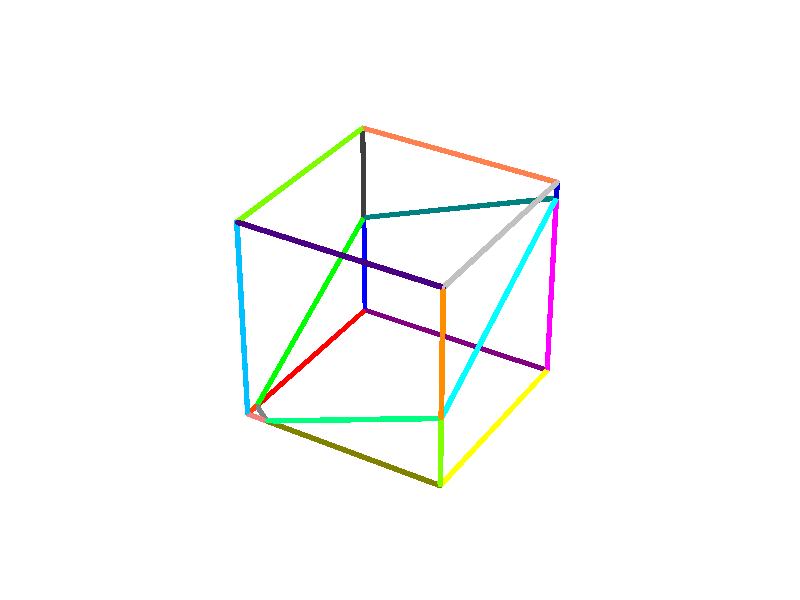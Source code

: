 #version 3.7;
#include "shapes.inc"
background {color rgb<1.000000,1.000000,1.000000>}
camera {
perspective
right x*image_width/image_height
location <3.962000, 4.827000, -5.270000>
look_at <0.500000, 0.500000, 0.500000>
angle 25.000000
sky <0.000000, 1.000000, 0.000000>
}
light_source { <3.962000, 4.827000, -5.270000> rgb<1.000000, 1.000000, 1.000000> shadowless}

global_settings { assumed_gamma 2.2 }
union {

#declare edge1 =
  texture { pigment { rgbt <1.000000,0.000000,0.000000,0.000000> } finish {ambient 0.600000 diffuse 0.600000 reflection 0.000000} }
    cylinder {<                 0,                 1,                 0>,
              <                -0,    0.072876995892,                -0>,
              0.0118902753116875
    texture { edge1 }
  }
    sphere {<                 0,                 1,                 0>,
              0.0118902753116875
    texture { edge1 }
  }
    sphere {<                -0,    0.072876995892,                -0>,
              0.0118902753116875
    texture { edge1 }
  }
#declare edge2 =
  texture { pigment { rgbt <0.000000,1.000000,0.000000,0.000000> } finish {ambient 0.600000 diffuse 0.600000 reflection 0.000000} }
    cylinder {<                -0,    0.072876995892,                -0>,
              <                -0,                 1,    0.523792986818>,
              0.0118902753116875
    texture { edge2 }
  }
    sphere {<                -0,    0.072876995892,                -0>,
              0.0118902753116875
    texture { edge2 }
  }
    sphere {<                -0,                 1,    0.523792986818>,
              0.0118902753116875
    texture { edge2 }
  }
#declare edge3 =
  texture { pigment { rgbt <0.000000,0.000000,1.000000,0.000000> } finish {ambient 0.600000 diffuse 0.600000 reflection 0.000000} }
    cylinder {<                -0,                 1,    0.523792986818>,
              <                 0,                 1,                 0>,
              0.0118902753116875
    texture { edge3 }
  }
    sphere {<                -0,                 1,    0.523792986818>,
              0.0118902753116875
    texture { edge3 }
  }
    sphere {<                 0,                 1,                 0>,
              0.0118902753116875
    texture { edge3 }
  }
#declare edge4 =
  texture { pigment { rgbt <1.000000,1.000000,0.000000,0.000000> } finish {ambient 0.600000 diffuse 0.600000 reflection 0.000000} }
    cylinder {<                 1,                 0,                 0>,
              <                 1,                 1,                 0>,
              0.0118902753116875
    texture { edge4 }
  }
    sphere {<                 1,                 0,                 0>,
              0.0118902753116875
    texture { edge4 }
  }
    sphere {<                 1,                 1,                 0>,
              0.0118902753116875
    texture { edge4 }
  }
#declare edge5 =
  texture { pigment { rgbt <1.000000,0.000000,1.000000,0.000000> } finish {ambient 0.600000 diffuse 0.600000 reflection 0.000000} }
    cylinder {<                 1,                 1,                 0>,
              <                 1,                 1,    0.921109989703>,
              0.0118902753116875
    texture { edge5 }
  }
    sphere {<                 1,                 1,                 0>,
              0.0118902753116875
    texture { edge5 }
  }
    sphere {<                 1,                 1,    0.921109989703>,
              0.0118902753116875
    texture { edge5 }
  }
#declare edge6 =
  texture { pigment { rgbt <0.000000,1.000000,1.000000,0.000000> } finish {ambient 0.600000 diffuse 0.600000 reflection 0.000000} }
    cylinder {<                 1,                 1,    0.921109989703>,
              <                 1,                -0,    0.356143977106>,
              0.0118902753116875
    texture { edge6 }
  }
    sphere {<                 1,                 1,    0.921109989703>,
              0.0118902753116875
    texture { edge6 }
  }
    sphere {<                 1,                -0,    0.356143977106>,
              0.0118902753116875
    texture { edge6 }
  }
#declare edge7 =
  texture { pigment { rgbt <0.498039,1.000000,0.000000,0.000000> } finish {ambient 0.600000 diffuse 0.600000 reflection 0.000000} }
    cylinder {<                 1,                -0,    0.356143977106>,
              <                 1,                 0,                 0>,
              0.0118902753116875
    texture { edge7 }
  }
    sphere {<                 1,                -0,    0.356143977106>,
              0.0118902753116875
    texture { edge7 }
  }
    sphere {<                 1,                 0,                 0>,
              0.0118902753116875
    texture { edge7 }
  }
#declare edge8 =
  texture { pigment { rgbt <0.000000,1.000000,0.498039,0.000000> } finish {ambient 0.600000 diffuse 0.600000 reflection 0.000000} }
    cylinder {<                 1,                -0,    0.356143977106>,
              <    0.103627646137,                -0,                -0>,
              0.0118902753116875
    texture { edge8 }
  }
    sphere {<                 1,                -0,    0.356143977106>,
              0.0118902753116875
    texture { edge8 }
  }
    sphere {<    0.103627646137,                -0,                -0>,
              0.0118902753116875
    texture { edge8 }
  }
#declare edge9 =
  texture { pigment { rgbt <0.501961,0.501961,0.000000,0.000000> } finish {ambient 0.600000 diffuse 0.600000 reflection 0.000000} }
    cylinder {<    0.103627646137,                -0,                -0>,
              <                 1,                 0,                 0>,
              0.0118902753116875
    texture { edge9 }
  }
    sphere {<    0.103627646137,                -0,                -0>,
              0.0118902753116875
    texture { edge9 }
  }
    sphere {<                 1,                 0,                 0>,
              0.0118902753116875
    texture { edge9 }
  }
#declare edge10 =
  texture { pigment { rgbt <0.501961,0.000000,0.501961,0.000000> } finish {ambient 0.600000 diffuse 0.600000 reflection 0.000000} }
    cylinder {<                 1,                 1,                 0>,
              <                 0,                 1,                 0>,
              0.0118902753116875
    texture { edge10 }
  }
    sphere {<                 1,                 1,                 0>,
              0.0118902753116875
    texture { edge10 }
  }
    sphere {<                 0,                 1,                 0>,
              0.0118902753116875
    texture { edge10 }
  }
#declare edge11 =
  texture { pigment { rgbt <0.000000,0.501961,0.501961,0.000000> } finish {ambient 0.600000 diffuse 0.600000 reflection 0.000000} }
    cylinder {<                -0,                 1,    0.523792986818>,
              <                 1,                 1,    0.921109989703>,
              0.0118902753116875
    texture { edge11 }
  }
    sphere {<                -0,                 1,    0.523792986818>,
              0.0118902753116875
    texture { edge11 }
  }
    sphere {<                 1,                 1,    0.921109989703>,
              0.0118902753116875
    texture { edge11 }
  }
#declare edge12 =
  texture { pigment { rgbt <0.501961,0.501961,0.501961,0.000000> } finish {ambient 0.600000 diffuse 0.600000 reflection 0.000000} }
    cylinder {<    0.103627646137,                -0,                -0>,
              <                -0,    0.072876995892,                -0>,
              0.0118902753116875
    texture { edge12 }
  }
    sphere {<    0.103627646137,                -0,                -0>,
              0.0118902753116875
    texture { edge12 }
  }
    sphere {<                -0,    0.072876995892,                -0>,
              0.0118902753116875
    texture { edge12 }
  }
#declare edge13 =
  texture { pigment { rgbt <0.000000,0.749020,1.000000,0.000000> } finish {ambient 0.600000 diffuse 0.600000 reflection 0.000000} }
    cylinder {<                 0,                 0,                 0>,
              <                 0,                 0,                 1>,
              0.0118902753116875
    texture { edge13 }
  }
    sphere {<                 0,                 0,                 0>,
              0.0118902753116875
    texture { edge13 }
  }
    sphere {<                 0,                 0,                 1>,
              0.0118902753116875
    texture { edge13 }
  }
#declare edge14 =
  texture { pigment { rgbt <0.486275,0.988235,0.000000,0.000000> } finish {ambient 0.600000 diffuse 0.600000 reflection 0.000000} }
    cylinder {<                 0,                 0,                 1>,
              <                 0,                 1,                 1>,
              0.0118902753116875
    texture { edge14 }
  }
    sphere {<                 0,                 0,                 1>,
              0.0118902753116875
    texture { edge14 }
  }
    sphere {<                 0,                 1,                 1>,
              0.0118902753116875
    texture { edge14 }
  }
#declare edge15 =
  texture { pigment { rgbt <0.250980,0.250980,0.250980,0.000000> } finish {ambient 0.600000 diffuse 0.600000 reflection 0.000000} }
    cylinder {<                 0,                 1,                 1>,
              <                -0,                 1,    0.523792986818>,
              0.0118902753116875
    texture { edge15 }
  }
    sphere {<                 0,                 1,                 1>,
              0.0118902753116875
    texture { edge15 }
  }
    sphere {<                -0,                 1,    0.523792986818>,
              0.0118902753116875
    texture { edge15 }
  }
#declare edge16 =
  texture { pigment { rgbt <1.000000,0.270588,0.000000,0.000000> } finish {ambient 0.600000 diffuse 0.600000 reflection 0.000000} }
    cylinder {<                -0,    0.072876995892,                -0>,
              <                 0,                 0,                 0>,
              0.0118902753116875
    texture { edge16 }
  }
    sphere {<                -0,    0.072876995892,                -0>,
              0.0118902753116875
    texture { edge16 }
  }
    sphere {<                 0,                 0,                 0>,
              0.0118902753116875
    texture { edge16 }
  }
#declare edge17 =
  texture { pigment { rgbt <0.752941,0.752941,0.752941,0.000000> } finish {ambient 0.600000 diffuse 0.600000 reflection 0.000000} }
    cylinder {<                 1,                 1,                 1>,
              <                 1,                 0,                 1>,
              0.0118902753116875
    texture { edge17 }
  }
    sphere {<                 1,                 1,                 1>,
              0.0118902753116875
    texture { edge17 }
  }
    sphere {<                 1,                 0,                 1>,
              0.0118902753116875
    texture { edge17 }
  }
#declare edge18 =
  texture { pigment { rgbt <1.000000,0.549020,0.000000,0.000000> } finish {ambient 0.600000 diffuse 0.600000 reflection 0.000000} }
    cylinder {<                 1,                 0,                 1>,
              <                 1,                -0,    0.356143977106>,
              0.0118902753116875
    texture { edge18 }
  }
    sphere {<                 1,                 0,                 1>,
              0.0118902753116875
    texture { edge18 }
  }
    sphere {<                 1,                -0,    0.356143977106>,
              0.0118902753116875
    texture { edge18 }
  }
#declare edge19 =
  texture { pigment { rgbt <0.000000,0.000000,0.803922,0.000000> } finish {ambient 0.600000 diffuse 0.600000 reflection 0.000000} }
    cylinder {<                 1,                 1,    0.921109989703>,
              <                 1,                 1,                 1>,
              0.0118902753116875
    texture { edge19 }
  }
    sphere {<                 1,                 1,    0.921109989703>,
              0.0118902753116875
    texture { edge19 }
  }
    sphere {<                 1,                 1,                 1>,
              0.0118902753116875
    texture { edge19 }
  }
#declare edge20 =
  texture { pigment { rgbt <0.294118,0.000000,0.509804,0.000000> } finish {ambient 0.600000 diffuse 0.600000 reflection 0.000000} }
    cylinder {<                 1,                 0,                 1>,
              <                 0,                 0,                 1>,
              0.0118902753116875
    texture { edge20 }
  }
    sphere {<                 1,                 0,                 1>,
              0.0118902753116875
    texture { edge20 }
  }
    sphere {<                 0,                 0,                 1>,
              0.0118902753116875
    texture { edge20 }
  }
#declare edge21 =
  texture { pigment { rgbt <0.941176,0.501961,0.501961,0.000000> } finish {ambient 0.600000 diffuse 0.600000 reflection 0.000000} }
    cylinder {<                 0,                 0,                 0>,
              <    0.103627646137,                -0,                -0>,
              0.0118902753116875
    texture { edge21 }
  }
    sphere {<                 0,                 0,                 0>,
              0.0118902753116875
    texture { edge21 }
  }
    sphere {<    0.103627646137,                -0,                -0>,
              0.0118902753116875
    texture { edge21 }
  }
#declare edge22 =
  texture { pigment { rgbt <1.000000,0.498039,0.313725,0.000000> } finish {ambient 0.600000 diffuse 0.600000 reflection 0.000000} }
    cylinder {<                 0,                 1,                 1>,
              <                 1,                 1,                 1>,
              0.0118902753116875
    texture { edge22 }
  }
    sphere {<                 0,                 1,                 1>,
              0.0118902753116875
    texture { edge22 }
  }
    sphere {<                 1,                 1,                 1>,
              0.0118902753116875
    texture { edge22 }
  }
rotate<-90,  0,  0>
scale <  1,  1, -1>
}
